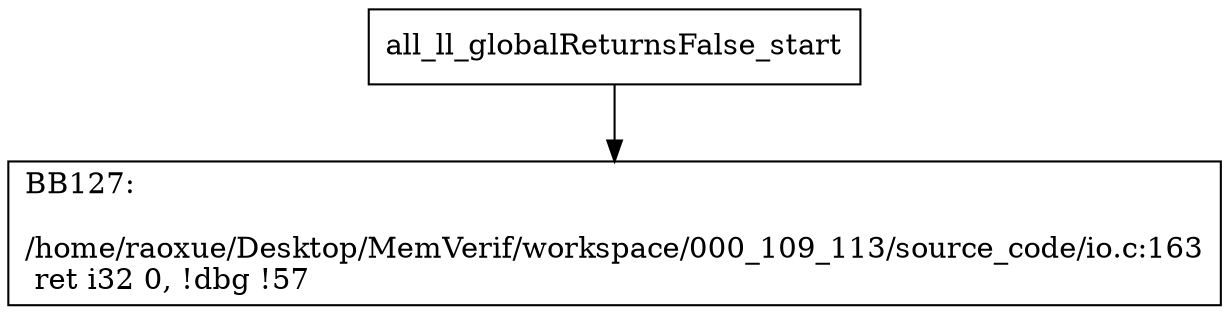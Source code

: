 digraph "CFG for'all_ll_globalReturnsFalse' function" {
	BBall_ll_globalReturnsFalse_start[shape=record,label="{all_ll_globalReturnsFalse_start}"];
	BBall_ll_globalReturnsFalse_start-> all_ll_globalReturnsFalseBB127;
	all_ll_globalReturnsFalseBB127 [shape=record, label="{BB127:\l\l/home/raoxue/Desktop/MemVerif/workspace/000_109_113/source_code/io.c:163\l
  ret i32 0, !dbg !57\l
}"];
}
